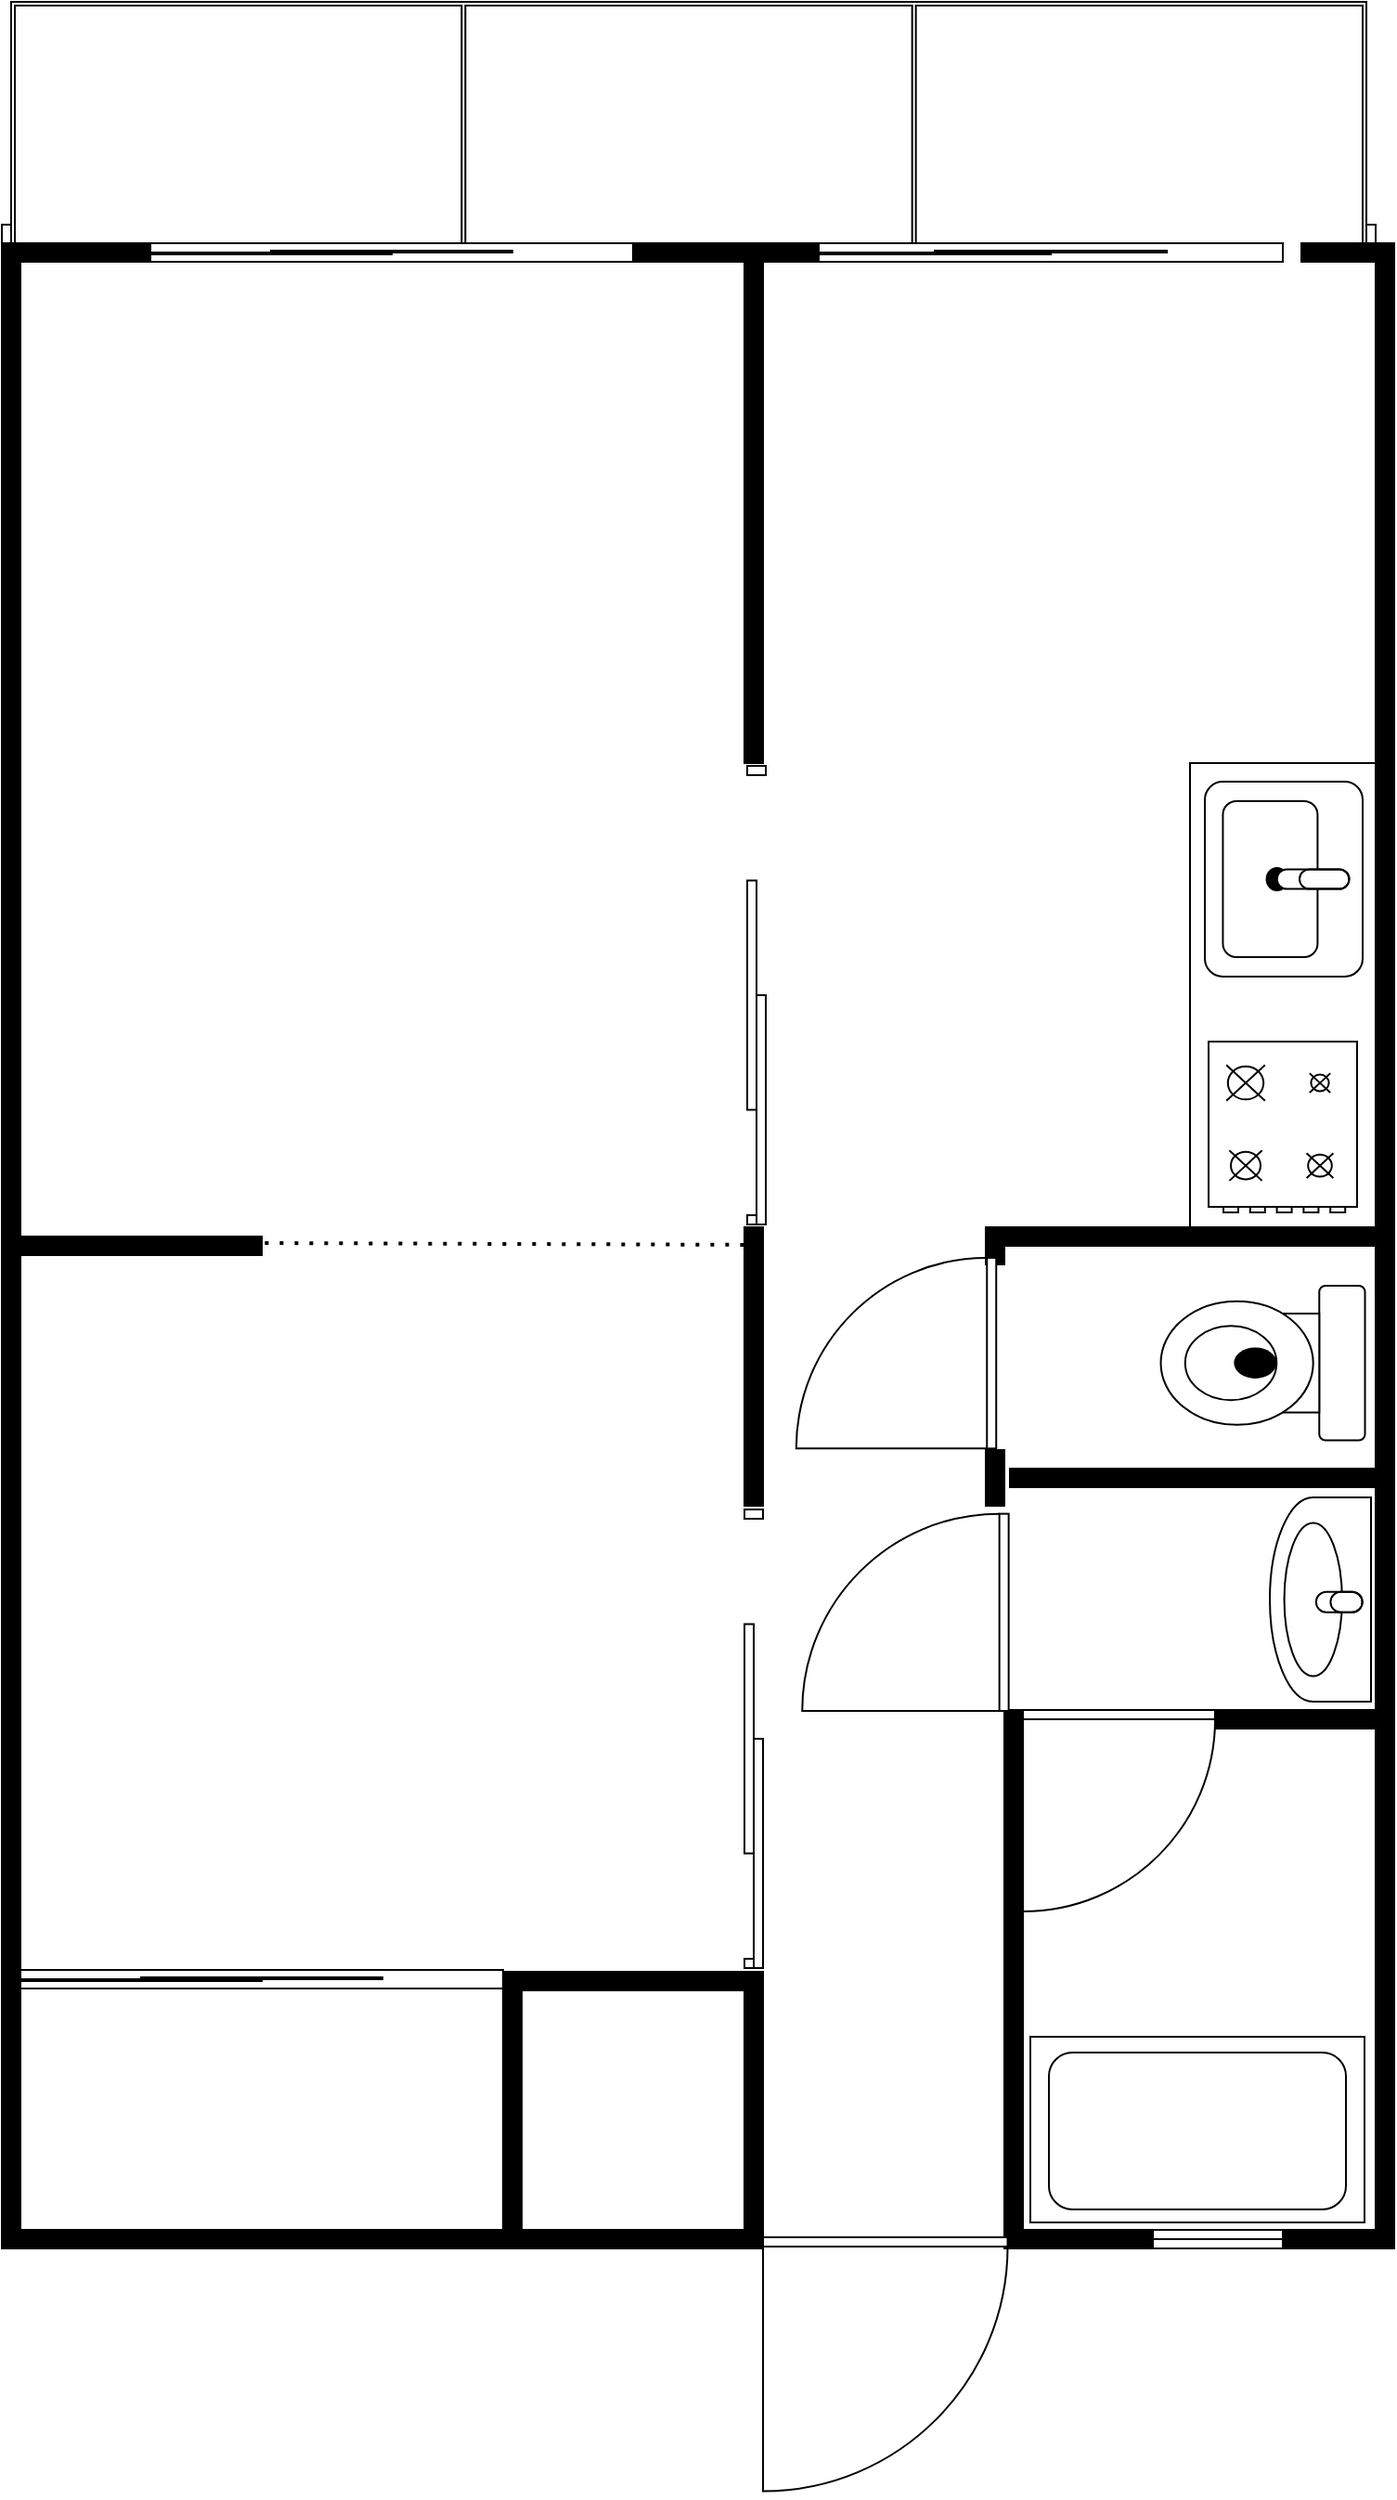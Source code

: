 <mxfile version="24.3.1" type="github">
  <diagram name="ページ1" id="chXOTAfTKkLmFm23G31K">
    <mxGraphModel dx="1630" dy="3529" grid="1" gridSize="10" guides="1" tooltips="1" connect="1" arrows="1" fold="1" page="1" pageScale="1" pageWidth="827" pageHeight="1169" math="0" shadow="0">
      <root>
        <mxCell id="0" />
        <mxCell id="1" parent="0" />
        <mxCell id="T-ZdzPedB-VomCAbVOpk-36" value="" style="rounded=0;whiteSpace=wrap;html=1;" vertex="1" parent="1">
          <mxGeometry x="670" y="360" width="100" height="250" as="geometry" />
        </mxCell>
        <mxCell id="T-ZdzPedB-VomCAbVOpk-1" value="" style="verticalLabelPosition=bottom;html=1;verticalAlign=top;align=center;shape=mxgraph.floorplan.wallCorner;fillColor=strokeColor;" vertex="1" parent="1">
          <mxGeometry x="30" y="80" width="80" height="1080" as="geometry" />
        </mxCell>
        <mxCell id="T-ZdzPedB-VomCAbVOpk-3" value="" style="verticalLabelPosition=bottom;html=1;verticalAlign=top;align=center;shape=mxgraph.floorplan.wall;fillColor=strokeColor;" vertex="1" parent="1">
          <mxGeometry x="40" y="615" width="130" height="10" as="geometry" />
        </mxCell>
        <mxCell id="T-ZdzPedB-VomCAbVOpk-5" value="" style="verticalLabelPosition=bottom;html=1;verticalAlign=top;align=center;shape=mxgraph.floorplan.windowGlider;dx=0.25;" vertex="1" parent="1">
          <mxGeometry x="110" y="80" width="260" height="10" as="geometry" />
        </mxCell>
        <mxCell id="T-ZdzPedB-VomCAbVOpk-7" value="" style="verticalLabelPosition=bottom;html=1;verticalAlign=top;align=center;shape=mxgraph.floorplan.wall;fillColor=strokeColor;" vertex="1" parent="1">
          <mxGeometry x="370" y="80" width="100" height="10" as="geometry" />
        </mxCell>
        <mxCell id="T-ZdzPedB-VomCAbVOpk-8" value="" style="verticalLabelPosition=bottom;html=1;verticalAlign=top;align=center;shape=mxgraph.floorplan.windowGlider;dx=0.25;" vertex="1" parent="1">
          <mxGeometry x="470" y="80" width="250" height="10" as="geometry" />
        </mxCell>
        <mxCell id="T-ZdzPedB-VomCAbVOpk-9" value="" style="verticalLabelPosition=bottom;html=1;verticalAlign=top;align=center;shape=mxgraph.floorplan.wallCorner;fillColor=strokeColor;direction=south;" vertex="1" parent="1">
          <mxGeometry x="730" y="80" width="50" height="1080" as="geometry" />
        </mxCell>
        <mxCell id="T-ZdzPedB-VomCAbVOpk-11" value="" style="verticalLabelPosition=bottom;html=1;verticalAlign=top;align=center;shape=mxgraph.floorplan.wall;fillColor=strokeColor;" vertex="1" parent="1">
          <mxGeometry x="40" y="1150" width="400" height="10" as="geometry" />
        </mxCell>
        <mxCell id="T-ZdzPedB-VomCAbVOpk-12" value="" style="verticalLabelPosition=bottom;html=1;verticalAlign=top;align=center;shape=mxgraph.floorplan.room;fillColor=strokeColor;" vertex="1" parent="1">
          <mxGeometry x="300" y="1011" width="140" height="149" as="geometry" />
        </mxCell>
        <mxCell id="T-ZdzPedB-VomCAbVOpk-13" value="" style="verticalLabelPosition=bottom;html=1;verticalAlign=top;align=center;shape=mxgraph.floorplan.wall;fillColor=strokeColor;" vertex="1" parent="1">
          <mxGeometry x="720" y="1150" width="60" height="10" as="geometry" />
        </mxCell>
        <mxCell id="T-ZdzPedB-VomCAbVOpk-14" value="" style="verticalLabelPosition=bottom;html=1;verticalAlign=top;align=center;shape=mxgraph.floorplan.window;" vertex="1" parent="1">
          <mxGeometry x="650" y="1150" width="70" height="10" as="geometry" />
        </mxCell>
        <mxCell id="T-ZdzPedB-VomCAbVOpk-15" value="" style="verticalLabelPosition=bottom;html=1;verticalAlign=top;align=center;shape=mxgraph.floorplan.wallCorner;fillColor=strokeColor;direction=north" vertex="1" parent="1">
          <mxGeometry x="570" y="870" width="80" height="290" as="geometry" />
        </mxCell>
        <mxCell id="T-ZdzPedB-VomCAbVOpk-16" value="" style="verticalLabelPosition=bottom;html=1;verticalAlign=top;align=center;shape=mxgraph.floorplan.wall;fillColor=strokeColor;direction=south;" vertex="1" parent="1">
          <mxGeometry x="430" y="90" width="10" height="270" as="geometry" />
        </mxCell>
        <mxCell id="T-ZdzPedB-VomCAbVOpk-17" value="" style="verticalLabelPosition=bottom;html=1;verticalAlign=top;align=center;shape=mxgraph.floorplan.wall;fillColor=strokeColor;direction=south;" vertex="1" parent="1">
          <mxGeometry x="430" y="610" width="10" height="150" as="geometry" />
        </mxCell>
        <mxCell id="T-ZdzPedB-VomCAbVOpk-20" value="" style="verticalLabelPosition=bottom;html=1;verticalAlign=top;align=center;shape=mxgraph.floorplan.windowGlider;dx=0.25;" vertex="1" parent="1">
          <mxGeometry x="40" y="1010" width="260" height="10" as="geometry" />
        </mxCell>
        <mxCell id="T-ZdzPedB-VomCAbVOpk-21" value="" style="verticalLabelPosition=bottom;html=1;verticalAlign=top;align=center;shape=mxgraph.floorplan.wallCorner;fillColor=strokeColor;" vertex="1" parent="1">
          <mxGeometry x="560" y="610" width="210" height="20" as="geometry" />
        </mxCell>
        <mxCell id="T-ZdzPedB-VomCAbVOpk-22" value="" style="verticalLabelPosition=bottom;html=1;verticalAlign=top;align=center;shape=mxgraph.floorplan.wall;fillColor=strokeColor;" vertex="1" parent="1">
          <mxGeometry x="573" y="740" width="197" height="10" as="geometry" />
        </mxCell>
        <mxCell id="T-ZdzPedB-VomCAbVOpk-23" value="" style="verticalLabelPosition=bottom;html=1;verticalAlign=top;align=center;shape=mxgraph.floorplan.wall;fillColor=strokeColor;direction=south;" vertex="1" parent="1">
          <mxGeometry x="560" y="730" width="10" height="30" as="geometry" />
        </mxCell>
        <mxCell id="T-ZdzPedB-VomCAbVOpk-24" value="" style="verticalLabelPosition=bottom;html=1;verticalAlign=top;align=center;shape=mxgraph.floorplan.doorRight;aspect=fixed;rotation=90;" vertex="1" parent="1">
          <mxGeometry x="459.69" y="623.25" width="102.72" height="109.14" as="geometry" />
        </mxCell>
        <mxCell id="T-ZdzPedB-VomCAbVOpk-25" value="" style="verticalLabelPosition=bottom;html=1;verticalAlign=top;align=center;shape=mxgraph.floorplan.doorRight;aspect=fixed;rotation=90;" vertex="1" parent="1">
          <mxGeometry x="462.8" y="761" width="106.2" height="112.84" as="geometry" />
        </mxCell>
        <mxCell id="T-ZdzPedB-VomCAbVOpk-26" value="" style="verticalLabelPosition=bottom;html=1;verticalAlign=top;align=center;shape=mxgraph.floorplan.doorLeft;aspect=fixed;" vertex="1" parent="1">
          <mxGeometry x="580" y="870" width="103.53" height="110" as="geometry" />
        </mxCell>
        <mxCell id="T-ZdzPedB-VomCAbVOpk-27" value="" style="verticalLabelPosition=bottom;html=1;verticalAlign=top;align=center;shape=mxgraph.floorplan.wall;fillColor=strokeColor;" vertex="1" parent="1">
          <mxGeometry x="683.53" y="870" width="96.47" height="10" as="geometry" />
        </mxCell>
        <mxCell id="T-ZdzPedB-VomCAbVOpk-28" value="" style="verticalLabelPosition=bottom;html=1;verticalAlign=top;align=center;shape=mxgraph.floorplan.doorLeft;aspect=fixed;" vertex="1" parent="1">
          <mxGeometry x="440" y="1154" width="131.76" height="140" as="geometry" />
        </mxCell>
        <mxCell id="T-ZdzPedB-VomCAbVOpk-29" value="" style="verticalLabelPosition=bottom;html=1;verticalAlign=top;align=center;shape=mxgraph.floorplan.doorBypass;dx=0.25;rotation=-90;" vertex="1" parent="1">
          <mxGeometry x="311.5" y="880.5" width="247" height="10" as="geometry" />
        </mxCell>
        <mxCell id="T-ZdzPedB-VomCAbVOpk-30" value="" style="verticalLabelPosition=bottom;html=1;verticalAlign=top;align=center;shape=mxgraph.floorplan.doorBypass;dx=0.25;rotation=-90;" vertex="1" parent="1">
          <mxGeometry x="313" y="480" width="247" height="10" as="geometry" />
        </mxCell>
        <mxCell id="T-ZdzPedB-VomCAbVOpk-31" value="" style="verticalLabelPosition=bottom;html=1;verticalAlign=top;align=center;shape=mxgraph.floorplan.windowGarden;dx=0.25;" vertex="1" parent="1">
          <mxGeometry x="30" y="-50" width="740" height="130" as="geometry" />
        </mxCell>
        <mxCell id="T-ZdzPedB-VomCAbVOpk-33" value="" style="verticalLabelPosition=bottom;html=1;verticalAlign=top;align=center;shape=mxgraph.floorplan.range_1;" vertex="1" parent="1">
          <mxGeometry x="680" y="510" width="80" height="92" as="geometry" />
        </mxCell>
        <mxCell id="T-ZdzPedB-VomCAbVOpk-34" value="" style="verticalLabelPosition=bottom;html=1;verticalAlign=top;align=center;shape=mxgraph.floorplan.sink_22;rotation=90;" vertex="1" parent="1">
          <mxGeometry x="668" y="380" width="105" height="85" as="geometry" />
        </mxCell>
        <mxCell id="T-ZdzPedB-VomCAbVOpk-38" value="" style="verticalLabelPosition=bottom;html=1;verticalAlign=top;align=center;shape=mxgraph.floorplan.toilet;rotation=90;" vertex="1" parent="1">
          <mxGeometry x="667.64" y="628.12" width="83.24" height="110" as="geometry" />
        </mxCell>
        <mxCell id="T-ZdzPedB-VomCAbVOpk-40" value="" style="verticalLabelPosition=bottom;html=1;verticalAlign=top;align=center;shape=mxgraph.floorplan.sink_1;rotation=90;" vertex="1" parent="1">
          <mxGeometry x="685.25" y="783.25" width="110" height="54.5" as="geometry" />
        </mxCell>
        <mxCell id="T-ZdzPedB-VomCAbVOpk-41" value="" style="rounded=0;whiteSpace=wrap;html=1;" vertex="1" parent="1">
          <mxGeometry x="584" y="1046" width="180" height="100" as="geometry" />
        </mxCell>
        <mxCell id="T-ZdzPedB-VomCAbVOpk-42" value="" style="rounded=1;whiteSpace=wrap;html=1;" vertex="1" parent="1">
          <mxGeometry x="594" y="1054.5" width="160" height="84.5" as="geometry" />
        </mxCell>
        <mxCell id="T-ZdzPedB-VomCAbVOpk-43" value="" style="endArrow=none;dashed=1;html=1;dashPattern=1 3;strokeWidth=2;rounded=0;exitX=1.013;exitY=0.35;exitDx=0;exitDy=0;exitPerimeter=0;entryX=0.063;entryY=1.004;entryDx=0;entryDy=0;entryPerimeter=0;" edge="1" parent="1" source="T-ZdzPedB-VomCAbVOpk-3" target="T-ZdzPedB-VomCAbVOpk-17">
          <mxGeometry width="50" height="50" relative="1" as="geometry">
            <mxPoint x="570" y="720" as="sourcePoint" />
            <mxPoint x="620" y="670" as="targetPoint" />
          </mxGeometry>
        </mxCell>
      </root>
    </mxGraphModel>
  </diagram>
</mxfile>
